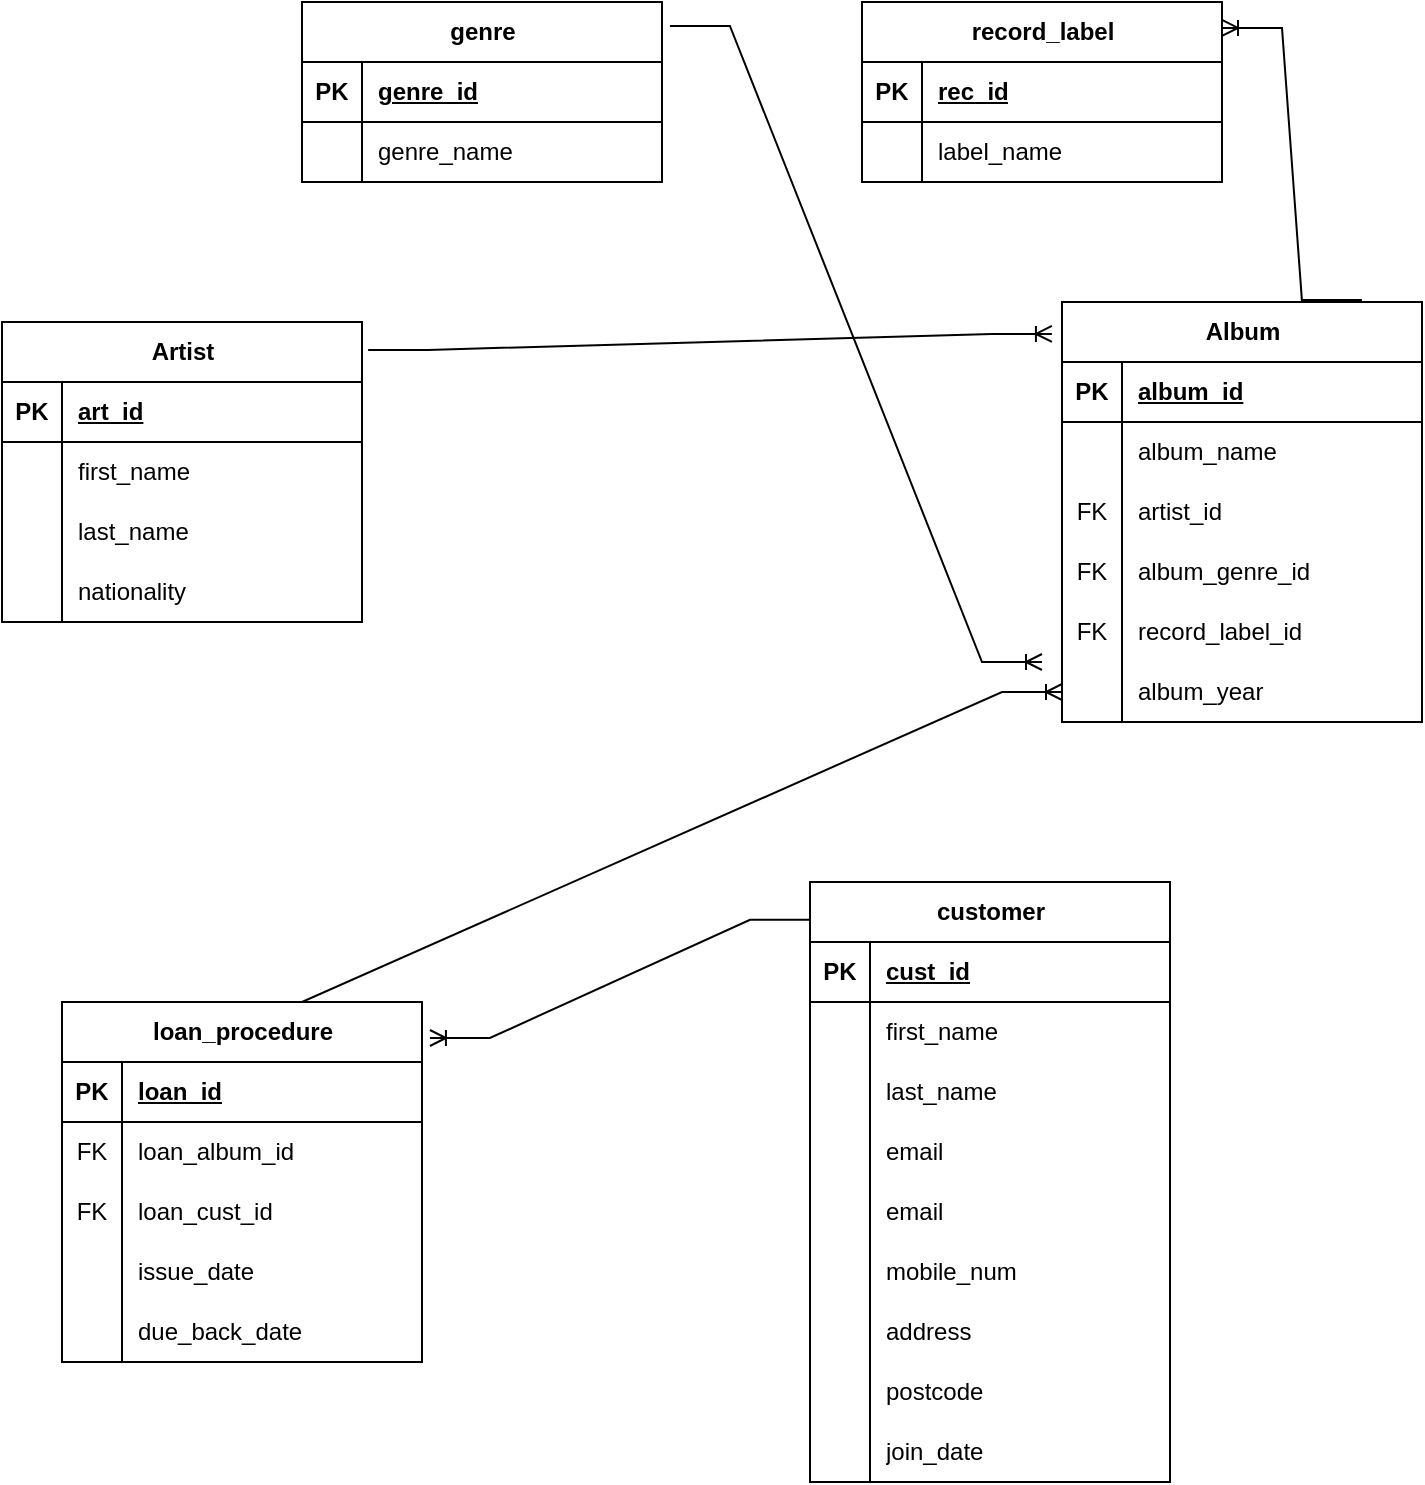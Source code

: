 <mxfile version="21.0.10" type="device"><diagram name="Page-1" id="XNPirLGvm7dK2-0bZl3G"><mxGraphModel dx="1548" dy="962" grid="1" gridSize="10" guides="1" tooltips="1" connect="1" arrows="1" fold="1" page="1" pageScale="1" pageWidth="827" pageHeight="1169" math="0" shadow="0"><root><mxCell id="0"/><mxCell id="1" parent="0"/><mxCell id="e08trZa1_6LjcQCl4xUb-1" value="Artist" style="shape=table;startSize=30;container=1;collapsible=1;childLayout=tableLayout;fixedRows=1;rowLines=0;fontStyle=1;align=center;resizeLast=1;html=1;" parent="1" vertex="1"><mxGeometry x="10" y="170" width="180" height="150" as="geometry"/></mxCell><mxCell id="e08trZa1_6LjcQCl4xUb-2" value="" style="shape=tableRow;horizontal=0;startSize=0;swimlaneHead=0;swimlaneBody=0;fillColor=none;collapsible=0;dropTarget=0;points=[[0,0.5],[1,0.5]];portConstraint=eastwest;top=0;left=0;right=0;bottom=1;" parent="e08trZa1_6LjcQCl4xUb-1" vertex="1"><mxGeometry y="30" width="180" height="30" as="geometry"/></mxCell><mxCell id="e08trZa1_6LjcQCl4xUb-3" value="PK" style="shape=partialRectangle;connectable=0;fillColor=none;top=0;left=0;bottom=0;right=0;fontStyle=1;overflow=hidden;whiteSpace=wrap;html=1;" parent="e08trZa1_6LjcQCl4xUb-2" vertex="1"><mxGeometry width="30" height="30" as="geometry"><mxRectangle width="30" height="30" as="alternateBounds"/></mxGeometry></mxCell><mxCell id="e08trZa1_6LjcQCl4xUb-4" value="art_id" style="shape=partialRectangle;connectable=0;fillColor=none;top=0;left=0;bottom=0;right=0;align=left;spacingLeft=6;fontStyle=5;overflow=hidden;whiteSpace=wrap;html=1;" parent="e08trZa1_6LjcQCl4xUb-2" vertex="1"><mxGeometry x="30" width="150" height="30" as="geometry"><mxRectangle width="150" height="30" as="alternateBounds"/></mxGeometry></mxCell><mxCell id="e08trZa1_6LjcQCl4xUb-5" value="" style="shape=tableRow;horizontal=0;startSize=0;swimlaneHead=0;swimlaneBody=0;fillColor=none;collapsible=0;dropTarget=0;points=[[0,0.5],[1,0.5]];portConstraint=eastwest;top=0;left=0;right=0;bottom=0;" parent="e08trZa1_6LjcQCl4xUb-1" vertex="1"><mxGeometry y="60" width="180" height="30" as="geometry"/></mxCell><mxCell id="e08trZa1_6LjcQCl4xUb-6" value="" style="shape=partialRectangle;connectable=0;fillColor=none;top=0;left=0;bottom=0;right=0;editable=1;overflow=hidden;whiteSpace=wrap;html=1;" parent="e08trZa1_6LjcQCl4xUb-5" vertex="1"><mxGeometry width="30" height="30" as="geometry"><mxRectangle width="30" height="30" as="alternateBounds"/></mxGeometry></mxCell><mxCell id="e08trZa1_6LjcQCl4xUb-7" value="first_name" style="shape=partialRectangle;connectable=0;fillColor=none;top=0;left=0;bottom=0;right=0;align=left;spacingLeft=6;overflow=hidden;whiteSpace=wrap;html=1;" parent="e08trZa1_6LjcQCl4xUb-5" vertex="1"><mxGeometry x="30" width="150" height="30" as="geometry"><mxRectangle width="150" height="30" as="alternateBounds"/></mxGeometry></mxCell><mxCell id="e08trZa1_6LjcQCl4xUb-8" value="" style="shape=tableRow;horizontal=0;startSize=0;swimlaneHead=0;swimlaneBody=0;fillColor=none;collapsible=0;dropTarget=0;points=[[0,0.5],[1,0.5]];portConstraint=eastwest;top=0;left=0;right=0;bottom=0;" parent="e08trZa1_6LjcQCl4xUb-1" vertex="1"><mxGeometry y="90" width="180" height="30" as="geometry"/></mxCell><mxCell id="e08trZa1_6LjcQCl4xUb-9" value="" style="shape=partialRectangle;connectable=0;fillColor=none;top=0;left=0;bottom=0;right=0;editable=1;overflow=hidden;whiteSpace=wrap;html=1;" parent="e08trZa1_6LjcQCl4xUb-8" vertex="1"><mxGeometry width="30" height="30" as="geometry"><mxRectangle width="30" height="30" as="alternateBounds"/></mxGeometry></mxCell><mxCell id="e08trZa1_6LjcQCl4xUb-10" value="last_name" style="shape=partialRectangle;connectable=0;fillColor=none;top=0;left=0;bottom=0;right=0;align=left;spacingLeft=6;overflow=hidden;whiteSpace=wrap;html=1;" parent="e08trZa1_6LjcQCl4xUb-8" vertex="1"><mxGeometry x="30" width="150" height="30" as="geometry"><mxRectangle width="150" height="30" as="alternateBounds"/></mxGeometry></mxCell><mxCell id="e08trZa1_6LjcQCl4xUb-11" value="" style="shape=tableRow;horizontal=0;startSize=0;swimlaneHead=0;swimlaneBody=0;fillColor=none;collapsible=0;dropTarget=0;points=[[0,0.5],[1,0.5]];portConstraint=eastwest;top=0;left=0;right=0;bottom=0;" parent="e08trZa1_6LjcQCl4xUb-1" vertex="1"><mxGeometry y="120" width="180" height="30" as="geometry"/></mxCell><mxCell id="e08trZa1_6LjcQCl4xUb-12" value="" style="shape=partialRectangle;connectable=0;fillColor=none;top=0;left=0;bottom=0;right=0;editable=1;overflow=hidden;whiteSpace=wrap;html=1;" parent="e08trZa1_6LjcQCl4xUb-11" vertex="1"><mxGeometry width="30" height="30" as="geometry"><mxRectangle width="30" height="30" as="alternateBounds"/></mxGeometry></mxCell><mxCell id="e08trZa1_6LjcQCl4xUb-13" value="nationality" style="shape=partialRectangle;connectable=0;fillColor=none;top=0;left=0;bottom=0;right=0;align=left;spacingLeft=6;overflow=hidden;whiteSpace=wrap;html=1;" parent="e08trZa1_6LjcQCl4xUb-11" vertex="1"><mxGeometry x="30" width="150" height="30" as="geometry"><mxRectangle width="150" height="30" as="alternateBounds"/></mxGeometry></mxCell><mxCell id="9D71MIAt26u1ry-iaVEl-1" value="Album" style="shape=table;startSize=30;container=1;collapsible=1;childLayout=tableLayout;fixedRows=1;rowLines=0;fontStyle=1;align=center;resizeLast=1;html=1;" vertex="1" parent="1"><mxGeometry x="540" y="160" width="180" height="210" as="geometry"><mxRectangle x="190" y="260" width="80" height="30" as="alternateBounds"/></mxGeometry></mxCell><mxCell id="9D71MIAt26u1ry-iaVEl-2" value="" style="shape=tableRow;horizontal=0;startSize=0;swimlaneHead=0;swimlaneBody=0;fillColor=none;collapsible=0;dropTarget=0;points=[[0,0.5],[1,0.5]];portConstraint=eastwest;top=0;left=0;right=0;bottom=1;" vertex="1" parent="9D71MIAt26u1ry-iaVEl-1"><mxGeometry y="30" width="180" height="30" as="geometry"/></mxCell><mxCell id="9D71MIAt26u1ry-iaVEl-3" value="PK" style="shape=partialRectangle;connectable=0;fillColor=none;top=0;left=0;bottom=0;right=0;fontStyle=1;overflow=hidden;whiteSpace=wrap;html=1;" vertex="1" parent="9D71MIAt26u1ry-iaVEl-2"><mxGeometry width="30" height="30" as="geometry"><mxRectangle width="30" height="30" as="alternateBounds"/></mxGeometry></mxCell><mxCell id="9D71MIAt26u1ry-iaVEl-4" value="album_id" style="shape=partialRectangle;connectable=0;fillColor=none;top=0;left=0;bottom=0;right=0;align=left;spacingLeft=6;fontStyle=5;overflow=hidden;whiteSpace=wrap;html=1;" vertex="1" parent="9D71MIAt26u1ry-iaVEl-2"><mxGeometry x="30" width="150" height="30" as="geometry"><mxRectangle width="150" height="30" as="alternateBounds"/></mxGeometry></mxCell><mxCell id="9D71MIAt26u1ry-iaVEl-5" value="" style="shape=tableRow;horizontal=0;startSize=0;swimlaneHead=0;swimlaneBody=0;fillColor=none;collapsible=0;dropTarget=0;points=[[0,0.5],[1,0.5]];portConstraint=eastwest;top=0;left=0;right=0;bottom=0;" vertex="1" parent="9D71MIAt26u1ry-iaVEl-1"><mxGeometry y="60" width="180" height="30" as="geometry"/></mxCell><mxCell id="9D71MIAt26u1ry-iaVEl-6" value="" style="shape=partialRectangle;connectable=0;fillColor=none;top=0;left=0;bottom=0;right=0;editable=1;overflow=hidden;whiteSpace=wrap;html=1;" vertex="1" parent="9D71MIAt26u1ry-iaVEl-5"><mxGeometry width="30" height="30" as="geometry"><mxRectangle width="30" height="30" as="alternateBounds"/></mxGeometry></mxCell><mxCell id="9D71MIAt26u1ry-iaVEl-7" value="album_name" style="shape=partialRectangle;connectable=0;fillColor=none;top=0;left=0;bottom=0;right=0;align=left;spacingLeft=6;overflow=hidden;whiteSpace=wrap;html=1;" vertex="1" parent="9D71MIAt26u1ry-iaVEl-5"><mxGeometry x="30" width="150" height="30" as="geometry"><mxRectangle width="150" height="30" as="alternateBounds"/></mxGeometry></mxCell><mxCell id="9D71MIAt26u1ry-iaVEl-8" value="" style="shape=tableRow;horizontal=0;startSize=0;swimlaneHead=0;swimlaneBody=0;fillColor=none;collapsible=0;dropTarget=0;points=[[0,0.5],[1,0.5]];portConstraint=eastwest;top=0;left=0;right=0;bottom=0;" vertex="1" parent="9D71MIAt26u1ry-iaVEl-1"><mxGeometry y="90" width="180" height="30" as="geometry"/></mxCell><mxCell id="9D71MIAt26u1ry-iaVEl-9" value="FK" style="shape=partialRectangle;connectable=0;fillColor=none;top=0;left=0;bottom=0;right=0;editable=1;overflow=hidden;whiteSpace=wrap;html=1;" vertex="1" parent="9D71MIAt26u1ry-iaVEl-8"><mxGeometry width="30" height="30" as="geometry"><mxRectangle width="30" height="30" as="alternateBounds"/></mxGeometry></mxCell><mxCell id="9D71MIAt26u1ry-iaVEl-10" value="artist_id" style="shape=partialRectangle;connectable=0;fillColor=none;top=0;left=0;bottom=0;right=0;align=left;spacingLeft=6;overflow=hidden;whiteSpace=wrap;html=1;" vertex="1" parent="9D71MIAt26u1ry-iaVEl-8"><mxGeometry x="30" width="150" height="30" as="geometry"><mxRectangle width="150" height="30" as="alternateBounds"/></mxGeometry></mxCell><mxCell id="9D71MIAt26u1ry-iaVEl-11" value="" style="shape=tableRow;horizontal=0;startSize=0;swimlaneHead=0;swimlaneBody=0;fillColor=none;collapsible=0;dropTarget=0;points=[[0,0.5],[1,0.5]];portConstraint=eastwest;top=0;left=0;right=0;bottom=0;" vertex="1" parent="9D71MIAt26u1ry-iaVEl-1"><mxGeometry y="120" width="180" height="30" as="geometry"/></mxCell><mxCell id="9D71MIAt26u1ry-iaVEl-12" value="FK" style="shape=partialRectangle;connectable=0;fillColor=none;top=0;left=0;bottom=0;right=0;editable=1;overflow=hidden;whiteSpace=wrap;html=1;" vertex="1" parent="9D71MIAt26u1ry-iaVEl-11"><mxGeometry width="30" height="30" as="geometry"><mxRectangle width="30" height="30" as="alternateBounds"/></mxGeometry></mxCell><mxCell id="9D71MIAt26u1ry-iaVEl-13" value="album_genre_id" style="shape=partialRectangle;connectable=0;fillColor=none;top=0;left=0;bottom=0;right=0;align=left;spacingLeft=6;overflow=hidden;whiteSpace=wrap;html=1;" vertex="1" parent="9D71MIAt26u1ry-iaVEl-11"><mxGeometry x="30" width="150" height="30" as="geometry"><mxRectangle width="150" height="30" as="alternateBounds"/></mxGeometry></mxCell><mxCell id="9D71MIAt26u1ry-iaVEl-19" style="shape=tableRow;horizontal=0;startSize=0;swimlaneHead=0;swimlaneBody=0;fillColor=none;collapsible=0;dropTarget=0;points=[[0,0.5],[1,0.5]];portConstraint=eastwest;top=0;left=0;right=0;bottom=0;" vertex="1" parent="9D71MIAt26u1ry-iaVEl-1"><mxGeometry y="150" width="180" height="30" as="geometry"/></mxCell><mxCell id="9D71MIAt26u1ry-iaVEl-20" value="FK" style="shape=partialRectangle;connectable=0;fillColor=none;top=0;left=0;bottom=0;right=0;editable=1;overflow=hidden;whiteSpace=wrap;html=1;" vertex="1" parent="9D71MIAt26u1ry-iaVEl-19"><mxGeometry width="30" height="30" as="geometry"><mxRectangle width="30" height="30" as="alternateBounds"/></mxGeometry></mxCell><mxCell id="9D71MIAt26u1ry-iaVEl-21" value="record_label_id" style="shape=partialRectangle;connectable=0;fillColor=none;top=0;left=0;bottom=0;right=0;align=left;spacingLeft=6;overflow=hidden;whiteSpace=wrap;html=1;" vertex="1" parent="9D71MIAt26u1ry-iaVEl-19"><mxGeometry x="30" width="150" height="30" as="geometry"><mxRectangle width="150" height="30" as="alternateBounds"/></mxGeometry></mxCell><mxCell id="9D71MIAt26u1ry-iaVEl-22" style="shape=tableRow;horizontal=0;startSize=0;swimlaneHead=0;swimlaneBody=0;fillColor=none;collapsible=0;dropTarget=0;points=[[0,0.5],[1,0.5]];portConstraint=eastwest;top=0;left=0;right=0;bottom=0;" vertex="1" parent="9D71MIAt26u1ry-iaVEl-1"><mxGeometry y="180" width="180" height="30" as="geometry"/></mxCell><mxCell id="9D71MIAt26u1ry-iaVEl-23" style="shape=partialRectangle;connectable=0;fillColor=none;top=0;left=0;bottom=0;right=0;editable=1;overflow=hidden;whiteSpace=wrap;html=1;" vertex="1" parent="9D71MIAt26u1ry-iaVEl-22"><mxGeometry width="30" height="30" as="geometry"><mxRectangle width="30" height="30" as="alternateBounds"/></mxGeometry></mxCell><mxCell id="9D71MIAt26u1ry-iaVEl-24" value="album_year" style="shape=partialRectangle;connectable=0;fillColor=none;top=0;left=0;bottom=0;right=0;align=left;spacingLeft=6;overflow=hidden;whiteSpace=wrap;html=1;" vertex="1" parent="9D71MIAt26u1ry-iaVEl-22"><mxGeometry x="30" width="150" height="30" as="geometry"><mxRectangle width="150" height="30" as="alternateBounds"/></mxGeometry></mxCell><mxCell id="9D71MIAt26u1ry-iaVEl-25" value="customer" style="shape=table;startSize=30;container=1;collapsible=1;childLayout=tableLayout;fixedRows=1;rowLines=0;fontStyle=1;align=center;resizeLast=1;html=1;" vertex="1" parent="1"><mxGeometry x="414" y="450" width="180" height="300" as="geometry"/></mxCell><mxCell id="9D71MIAt26u1ry-iaVEl-26" value="" style="shape=tableRow;horizontal=0;startSize=0;swimlaneHead=0;swimlaneBody=0;fillColor=none;collapsible=0;dropTarget=0;points=[[0,0.5],[1,0.5]];portConstraint=eastwest;top=0;left=0;right=0;bottom=1;" vertex="1" parent="9D71MIAt26u1ry-iaVEl-25"><mxGeometry y="30" width="180" height="30" as="geometry"/></mxCell><mxCell id="9D71MIAt26u1ry-iaVEl-27" value="PK" style="shape=partialRectangle;connectable=0;fillColor=none;top=0;left=0;bottom=0;right=0;fontStyle=1;overflow=hidden;whiteSpace=wrap;html=1;" vertex="1" parent="9D71MIAt26u1ry-iaVEl-26"><mxGeometry width="30" height="30" as="geometry"><mxRectangle width="30" height="30" as="alternateBounds"/></mxGeometry></mxCell><mxCell id="9D71MIAt26u1ry-iaVEl-28" value="cust_id" style="shape=partialRectangle;connectable=0;fillColor=none;top=0;left=0;bottom=0;right=0;align=left;spacingLeft=6;fontStyle=5;overflow=hidden;whiteSpace=wrap;html=1;" vertex="1" parent="9D71MIAt26u1ry-iaVEl-26"><mxGeometry x="30" width="150" height="30" as="geometry"><mxRectangle width="150" height="30" as="alternateBounds"/></mxGeometry></mxCell><mxCell id="9D71MIAt26u1ry-iaVEl-29" value="" style="shape=tableRow;horizontal=0;startSize=0;swimlaneHead=0;swimlaneBody=0;fillColor=none;collapsible=0;dropTarget=0;points=[[0,0.5],[1,0.5]];portConstraint=eastwest;top=0;left=0;right=0;bottom=0;" vertex="1" parent="9D71MIAt26u1ry-iaVEl-25"><mxGeometry y="60" width="180" height="30" as="geometry"/></mxCell><mxCell id="9D71MIAt26u1ry-iaVEl-30" value="" style="shape=partialRectangle;connectable=0;fillColor=none;top=0;left=0;bottom=0;right=0;editable=1;overflow=hidden;whiteSpace=wrap;html=1;" vertex="1" parent="9D71MIAt26u1ry-iaVEl-29"><mxGeometry width="30" height="30" as="geometry"><mxRectangle width="30" height="30" as="alternateBounds"/></mxGeometry></mxCell><mxCell id="9D71MIAt26u1ry-iaVEl-31" value="first_name" style="shape=partialRectangle;connectable=0;fillColor=none;top=0;left=0;bottom=0;right=0;align=left;spacingLeft=6;overflow=hidden;whiteSpace=wrap;html=1;" vertex="1" parent="9D71MIAt26u1ry-iaVEl-29"><mxGeometry x="30" width="150" height="30" as="geometry"><mxRectangle width="150" height="30" as="alternateBounds"/></mxGeometry></mxCell><mxCell id="9D71MIAt26u1ry-iaVEl-32" value="" style="shape=tableRow;horizontal=0;startSize=0;swimlaneHead=0;swimlaneBody=0;fillColor=none;collapsible=0;dropTarget=0;points=[[0,0.5],[1,0.5]];portConstraint=eastwest;top=0;left=0;right=0;bottom=0;" vertex="1" parent="9D71MIAt26u1ry-iaVEl-25"><mxGeometry y="90" width="180" height="30" as="geometry"/></mxCell><mxCell id="9D71MIAt26u1ry-iaVEl-33" value="" style="shape=partialRectangle;connectable=0;fillColor=none;top=0;left=0;bottom=0;right=0;editable=1;overflow=hidden;whiteSpace=wrap;html=1;" vertex="1" parent="9D71MIAt26u1ry-iaVEl-32"><mxGeometry width="30" height="30" as="geometry"><mxRectangle width="30" height="30" as="alternateBounds"/></mxGeometry></mxCell><mxCell id="9D71MIAt26u1ry-iaVEl-34" value="last_name" style="shape=partialRectangle;connectable=0;fillColor=none;top=0;left=0;bottom=0;right=0;align=left;spacingLeft=6;overflow=hidden;whiteSpace=wrap;html=1;" vertex="1" parent="9D71MIAt26u1ry-iaVEl-32"><mxGeometry x="30" width="150" height="30" as="geometry"><mxRectangle width="150" height="30" as="alternateBounds"/></mxGeometry></mxCell><mxCell id="9D71MIAt26u1ry-iaVEl-130" value="" style="shape=tableRow;horizontal=0;startSize=0;swimlaneHead=0;swimlaneBody=0;fillColor=none;collapsible=0;dropTarget=0;points=[[0,0.5],[1,0.5]];portConstraint=eastwest;top=0;left=0;right=0;bottom=0;" vertex="1" parent="9D71MIAt26u1ry-iaVEl-25"><mxGeometry y="120" width="180" height="30" as="geometry"/></mxCell><mxCell id="9D71MIAt26u1ry-iaVEl-131" value="" style="shape=partialRectangle;connectable=0;fillColor=none;top=0;left=0;bottom=0;right=0;editable=1;overflow=hidden;whiteSpace=wrap;html=1;" vertex="1" parent="9D71MIAt26u1ry-iaVEl-130"><mxGeometry width="30" height="30" as="geometry"><mxRectangle width="30" height="30" as="alternateBounds"/></mxGeometry></mxCell><mxCell id="9D71MIAt26u1ry-iaVEl-132" value="email" style="shape=partialRectangle;connectable=0;fillColor=none;top=0;left=0;bottom=0;right=0;align=left;spacingLeft=6;overflow=hidden;whiteSpace=wrap;html=1;" vertex="1" parent="9D71MIAt26u1ry-iaVEl-130"><mxGeometry x="30" width="150" height="30" as="geometry"><mxRectangle width="150" height="30" as="alternateBounds"/></mxGeometry></mxCell><mxCell id="9D71MIAt26u1ry-iaVEl-35" value="" style="shape=tableRow;horizontal=0;startSize=0;swimlaneHead=0;swimlaneBody=0;fillColor=none;collapsible=0;dropTarget=0;points=[[0,0.5],[1,0.5]];portConstraint=eastwest;top=0;left=0;right=0;bottom=0;" vertex="1" parent="9D71MIAt26u1ry-iaVEl-25"><mxGeometry y="150" width="180" height="30" as="geometry"/></mxCell><mxCell id="9D71MIAt26u1ry-iaVEl-36" value="" style="shape=partialRectangle;connectable=0;fillColor=none;top=0;left=0;bottom=0;right=0;editable=1;overflow=hidden;whiteSpace=wrap;html=1;" vertex="1" parent="9D71MIAt26u1ry-iaVEl-35"><mxGeometry width="30" height="30" as="geometry"><mxRectangle width="30" height="30" as="alternateBounds"/></mxGeometry></mxCell><mxCell id="9D71MIAt26u1ry-iaVEl-37" value="email" style="shape=partialRectangle;connectable=0;fillColor=none;top=0;left=0;bottom=0;right=0;align=left;spacingLeft=6;overflow=hidden;whiteSpace=wrap;html=1;" vertex="1" parent="9D71MIAt26u1ry-iaVEl-35"><mxGeometry x="30" width="150" height="30" as="geometry"><mxRectangle width="150" height="30" as="alternateBounds"/></mxGeometry></mxCell><mxCell id="9D71MIAt26u1ry-iaVEl-38" style="shape=tableRow;horizontal=0;startSize=0;swimlaneHead=0;swimlaneBody=0;fillColor=none;collapsible=0;dropTarget=0;points=[[0,0.5],[1,0.5]];portConstraint=eastwest;top=0;left=0;right=0;bottom=0;" vertex="1" parent="9D71MIAt26u1ry-iaVEl-25"><mxGeometry y="180" width="180" height="30" as="geometry"/></mxCell><mxCell id="9D71MIAt26u1ry-iaVEl-39" style="shape=partialRectangle;connectable=0;fillColor=none;top=0;left=0;bottom=0;right=0;editable=1;overflow=hidden;whiteSpace=wrap;html=1;" vertex="1" parent="9D71MIAt26u1ry-iaVEl-38"><mxGeometry width="30" height="30" as="geometry"><mxRectangle width="30" height="30" as="alternateBounds"/></mxGeometry></mxCell><mxCell id="9D71MIAt26u1ry-iaVEl-40" value="mobile_num" style="shape=partialRectangle;connectable=0;fillColor=none;top=0;left=0;bottom=0;right=0;align=left;spacingLeft=6;overflow=hidden;whiteSpace=wrap;html=1;" vertex="1" parent="9D71MIAt26u1ry-iaVEl-38"><mxGeometry x="30" width="150" height="30" as="geometry"><mxRectangle width="150" height="30" as="alternateBounds"/></mxGeometry></mxCell><mxCell id="9D71MIAt26u1ry-iaVEl-41" style="shape=tableRow;horizontal=0;startSize=0;swimlaneHead=0;swimlaneBody=0;fillColor=none;collapsible=0;dropTarget=0;points=[[0,0.5],[1,0.5]];portConstraint=eastwest;top=0;left=0;right=0;bottom=0;" vertex="1" parent="9D71MIAt26u1ry-iaVEl-25"><mxGeometry y="210" width="180" height="30" as="geometry"/></mxCell><mxCell id="9D71MIAt26u1ry-iaVEl-42" style="shape=partialRectangle;connectable=0;fillColor=none;top=0;left=0;bottom=0;right=0;editable=1;overflow=hidden;whiteSpace=wrap;html=1;" vertex="1" parent="9D71MIAt26u1ry-iaVEl-41"><mxGeometry width="30" height="30" as="geometry"><mxRectangle width="30" height="30" as="alternateBounds"/></mxGeometry></mxCell><mxCell id="9D71MIAt26u1ry-iaVEl-43" value="address" style="shape=partialRectangle;connectable=0;fillColor=none;top=0;left=0;bottom=0;right=0;align=left;spacingLeft=6;overflow=hidden;whiteSpace=wrap;html=1;" vertex="1" parent="9D71MIAt26u1ry-iaVEl-41"><mxGeometry x="30" width="150" height="30" as="geometry"><mxRectangle width="150" height="30" as="alternateBounds"/></mxGeometry></mxCell><mxCell id="9D71MIAt26u1ry-iaVEl-44" style="shape=tableRow;horizontal=0;startSize=0;swimlaneHead=0;swimlaneBody=0;fillColor=none;collapsible=0;dropTarget=0;points=[[0,0.5],[1,0.5]];portConstraint=eastwest;top=0;left=0;right=0;bottom=0;" vertex="1" parent="9D71MIAt26u1ry-iaVEl-25"><mxGeometry y="240" width="180" height="30" as="geometry"/></mxCell><mxCell id="9D71MIAt26u1ry-iaVEl-45" style="shape=partialRectangle;connectable=0;fillColor=none;top=0;left=0;bottom=0;right=0;editable=1;overflow=hidden;whiteSpace=wrap;html=1;" vertex="1" parent="9D71MIAt26u1ry-iaVEl-44"><mxGeometry width="30" height="30" as="geometry"><mxRectangle width="30" height="30" as="alternateBounds"/></mxGeometry></mxCell><mxCell id="9D71MIAt26u1ry-iaVEl-46" value="postcode" style="shape=partialRectangle;connectable=0;fillColor=none;top=0;left=0;bottom=0;right=0;align=left;spacingLeft=6;overflow=hidden;whiteSpace=wrap;html=1;" vertex="1" parent="9D71MIAt26u1ry-iaVEl-44"><mxGeometry x="30" width="150" height="30" as="geometry"><mxRectangle width="150" height="30" as="alternateBounds"/></mxGeometry></mxCell><mxCell id="9D71MIAt26u1ry-iaVEl-47" style="shape=tableRow;horizontal=0;startSize=0;swimlaneHead=0;swimlaneBody=0;fillColor=none;collapsible=0;dropTarget=0;points=[[0,0.5],[1,0.5]];portConstraint=eastwest;top=0;left=0;right=0;bottom=0;" vertex="1" parent="9D71MIAt26u1ry-iaVEl-25"><mxGeometry y="270" width="180" height="30" as="geometry"/></mxCell><mxCell id="9D71MIAt26u1ry-iaVEl-48" style="shape=partialRectangle;connectable=0;fillColor=none;top=0;left=0;bottom=0;right=0;editable=1;overflow=hidden;whiteSpace=wrap;html=1;" vertex="1" parent="9D71MIAt26u1ry-iaVEl-47"><mxGeometry width="30" height="30" as="geometry"><mxRectangle width="30" height="30" as="alternateBounds"/></mxGeometry></mxCell><mxCell id="9D71MIAt26u1ry-iaVEl-49" value="join_date" style="shape=partialRectangle;connectable=0;fillColor=none;top=0;left=0;bottom=0;right=0;align=left;spacingLeft=6;overflow=hidden;whiteSpace=wrap;html=1;" vertex="1" parent="9D71MIAt26u1ry-iaVEl-47"><mxGeometry x="30" width="150" height="30" as="geometry"><mxRectangle width="150" height="30" as="alternateBounds"/></mxGeometry></mxCell><mxCell id="9D71MIAt26u1ry-iaVEl-50" value="record_label" style="shape=table;startSize=30;container=1;collapsible=1;childLayout=tableLayout;fixedRows=1;rowLines=0;fontStyle=1;align=center;resizeLast=1;html=1;" vertex="1" parent="1"><mxGeometry x="440" y="10" width="180" height="90" as="geometry"/></mxCell><mxCell id="9D71MIAt26u1ry-iaVEl-51" value="" style="shape=tableRow;horizontal=0;startSize=0;swimlaneHead=0;swimlaneBody=0;fillColor=none;collapsible=0;dropTarget=0;points=[[0,0.5],[1,0.5]];portConstraint=eastwest;top=0;left=0;right=0;bottom=1;" vertex="1" parent="9D71MIAt26u1ry-iaVEl-50"><mxGeometry y="30" width="180" height="30" as="geometry"/></mxCell><mxCell id="9D71MIAt26u1ry-iaVEl-52" value="PK" style="shape=partialRectangle;connectable=0;fillColor=none;top=0;left=0;bottom=0;right=0;fontStyle=1;overflow=hidden;whiteSpace=wrap;html=1;" vertex="1" parent="9D71MIAt26u1ry-iaVEl-51"><mxGeometry width="30" height="30" as="geometry"><mxRectangle width="30" height="30" as="alternateBounds"/></mxGeometry></mxCell><mxCell id="9D71MIAt26u1ry-iaVEl-53" value="rec_id" style="shape=partialRectangle;connectable=0;fillColor=none;top=0;left=0;bottom=0;right=0;align=left;spacingLeft=6;fontStyle=5;overflow=hidden;whiteSpace=wrap;html=1;" vertex="1" parent="9D71MIAt26u1ry-iaVEl-51"><mxGeometry x="30" width="150" height="30" as="geometry"><mxRectangle width="150" height="30" as="alternateBounds"/></mxGeometry></mxCell><mxCell id="9D71MIAt26u1ry-iaVEl-54" value="" style="shape=tableRow;horizontal=0;startSize=0;swimlaneHead=0;swimlaneBody=0;fillColor=none;collapsible=0;dropTarget=0;points=[[0,0.5],[1,0.5]];portConstraint=eastwest;top=0;left=0;right=0;bottom=0;" vertex="1" parent="9D71MIAt26u1ry-iaVEl-50"><mxGeometry y="60" width="180" height="30" as="geometry"/></mxCell><mxCell id="9D71MIAt26u1ry-iaVEl-55" value="" style="shape=partialRectangle;connectable=0;fillColor=none;top=0;left=0;bottom=0;right=0;editable=1;overflow=hidden;whiteSpace=wrap;html=1;" vertex="1" parent="9D71MIAt26u1ry-iaVEl-54"><mxGeometry width="30" height="30" as="geometry"><mxRectangle width="30" height="30" as="alternateBounds"/></mxGeometry></mxCell><mxCell id="9D71MIAt26u1ry-iaVEl-56" value="label_name" style="shape=partialRectangle;connectable=0;fillColor=none;top=0;left=0;bottom=0;right=0;align=left;spacingLeft=6;overflow=hidden;whiteSpace=wrap;html=1;" vertex="1" parent="9D71MIAt26u1ry-iaVEl-54"><mxGeometry x="30" width="150" height="30" as="geometry"><mxRectangle width="150" height="30" as="alternateBounds"/></mxGeometry></mxCell><mxCell id="9D71MIAt26u1ry-iaVEl-76" value="genre" style="shape=table;startSize=30;container=1;collapsible=1;childLayout=tableLayout;fixedRows=1;rowLines=0;fontStyle=1;align=center;resizeLast=1;html=1;" vertex="1" parent="1"><mxGeometry x="160" y="10" width="180" height="90" as="geometry"/></mxCell><mxCell id="9D71MIAt26u1ry-iaVEl-77" value="" style="shape=tableRow;horizontal=0;startSize=0;swimlaneHead=0;swimlaneBody=0;fillColor=none;collapsible=0;dropTarget=0;points=[[0,0.5],[1,0.5]];portConstraint=eastwest;top=0;left=0;right=0;bottom=1;" vertex="1" parent="9D71MIAt26u1ry-iaVEl-76"><mxGeometry y="30" width="180" height="30" as="geometry"/></mxCell><mxCell id="9D71MIAt26u1ry-iaVEl-78" value="PK" style="shape=partialRectangle;connectable=0;fillColor=none;top=0;left=0;bottom=0;right=0;fontStyle=1;overflow=hidden;whiteSpace=wrap;html=1;" vertex="1" parent="9D71MIAt26u1ry-iaVEl-77"><mxGeometry width="30" height="30" as="geometry"><mxRectangle width="30" height="30" as="alternateBounds"/></mxGeometry></mxCell><mxCell id="9D71MIAt26u1ry-iaVEl-79" value="genre_id" style="shape=partialRectangle;connectable=0;fillColor=none;top=0;left=0;bottom=0;right=0;align=left;spacingLeft=6;fontStyle=5;overflow=hidden;whiteSpace=wrap;html=1;" vertex="1" parent="9D71MIAt26u1ry-iaVEl-77"><mxGeometry x="30" width="150" height="30" as="geometry"><mxRectangle width="150" height="30" as="alternateBounds"/></mxGeometry></mxCell><mxCell id="9D71MIAt26u1ry-iaVEl-80" value="" style="shape=tableRow;horizontal=0;startSize=0;swimlaneHead=0;swimlaneBody=0;fillColor=none;collapsible=0;dropTarget=0;points=[[0,0.5],[1,0.5]];portConstraint=eastwest;top=0;left=0;right=0;bottom=0;" vertex="1" parent="9D71MIAt26u1ry-iaVEl-76"><mxGeometry y="60" width="180" height="30" as="geometry"/></mxCell><mxCell id="9D71MIAt26u1ry-iaVEl-81" value="" style="shape=partialRectangle;connectable=0;fillColor=none;top=0;left=0;bottom=0;right=0;editable=1;overflow=hidden;whiteSpace=wrap;html=1;" vertex="1" parent="9D71MIAt26u1ry-iaVEl-80"><mxGeometry width="30" height="30" as="geometry"><mxRectangle width="30" height="30" as="alternateBounds"/></mxGeometry></mxCell><mxCell id="9D71MIAt26u1ry-iaVEl-82" value="genre_name" style="shape=partialRectangle;connectable=0;fillColor=none;top=0;left=0;bottom=0;right=0;align=left;spacingLeft=6;overflow=hidden;whiteSpace=wrap;html=1;" vertex="1" parent="9D71MIAt26u1ry-iaVEl-80"><mxGeometry x="30" width="150" height="30" as="geometry"><mxRectangle width="150" height="30" as="alternateBounds"/></mxGeometry></mxCell><mxCell id="9D71MIAt26u1ry-iaVEl-102" value="loan_procedure" style="shape=table;startSize=30;container=1;collapsible=1;childLayout=tableLayout;fixedRows=1;rowLines=0;fontStyle=1;align=center;resizeLast=1;html=1;" vertex="1" parent="1"><mxGeometry x="40" y="510" width="180" height="180" as="geometry"/></mxCell><mxCell id="9D71MIAt26u1ry-iaVEl-103" value="" style="shape=tableRow;horizontal=0;startSize=0;swimlaneHead=0;swimlaneBody=0;fillColor=none;collapsible=0;dropTarget=0;points=[[0,0.5],[1,0.5]];portConstraint=eastwest;top=0;left=0;right=0;bottom=1;" vertex="1" parent="9D71MIAt26u1ry-iaVEl-102"><mxGeometry y="30" width="180" height="30" as="geometry"/></mxCell><mxCell id="9D71MIAt26u1ry-iaVEl-104" value="PK" style="shape=partialRectangle;connectable=0;fillColor=none;top=0;left=0;bottom=0;right=0;fontStyle=1;overflow=hidden;whiteSpace=wrap;html=1;" vertex="1" parent="9D71MIAt26u1ry-iaVEl-103"><mxGeometry width="30" height="30" as="geometry"><mxRectangle width="30" height="30" as="alternateBounds"/></mxGeometry></mxCell><mxCell id="9D71MIAt26u1ry-iaVEl-105" value="loan_id" style="shape=partialRectangle;connectable=0;fillColor=none;top=0;left=0;bottom=0;right=0;align=left;spacingLeft=6;fontStyle=5;overflow=hidden;whiteSpace=wrap;html=1;" vertex="1" parent="9D71MIAt26u1ry-iaVEl-103"><mxGeometry x="30" width="150" height="30" as="geometry"><mxRectangle width="150" height="30" as="alternateBounds"/></mxGeometry></mxCell><mxCell id="9D71MIAt26u1ry-iaVEl-106" value="" style="shape=tableRow;horizontal=0;startSize=0;swimlaneHead=0;swimlaneBody=0;fillColor=none;collapsible=0;dropTarget=0;points=[[0,0.5],[1,0.5]];portConstraint=eastwest;top=0;left=0;right=0;bottom=0;" vertex="1" parent="9D71MIAt26u1ry-iaVEl-102"><mxGeometry y="60" width="180" height="30" as="geometry"/></mxCell><mxCell id="9D71MIAt26u1ry-iaVEl-107" value="FK" style="shape=partialRectangle;connectable=0;fillColor=none;top=0;left=0;bottom=0;right=0;editable=1;overflow=hidden;whiteSpace=wrap;html=1;" vertex="1" parent="9D71MIAt26u1ry-iaVEl-106"><mxGeometry width="30" height="30" as="geometry"><mxRectangle width="30" height="30" as="alternateBounds"/></mxGeometry></mxCell><mxCell id="9D71MIAt26u1ry-iaVEl-108" value="loan_album_id" style="shape=partialRectangle;connectable=0;fillColor=none;top=0;left=0;bottom=0;right=0;align=left;spacingLeft=6;overflow=hidden;whiteSpace=wrap;html=1;" vertex="1" parent="9D71MIAt26u1ry-iaVEl-106"><mxGeometry x="30" width="150" height="30" as="geometry"><mxRectangle width="150" height="30" as="alternateBounds"/></mxGeometry></mxCell><mxCell id="9D71MIAt26u1ry-iaVEl-109" value="" style="shape=tableRow;horizontal=0;startSize=0;swimlaneHead=0;swimlaneBody=0;fillColor=none;collapsible=0;dropTarget=0;points=[[0,0.5],[1,0.5]];portConstraint=eastwest;top=0;left=0;right=0;bottom=0;" vertex="1" parent="9D71MIAt26u1ry-iaVEl-102"><mxGeometry y="90" width="180" height="30" as="geometry"/></mxCell><mxCell id="9D71MIAt26u1ry-iaVEl-110" value="FK" style="shape=partialRectangle;connectable=0;fillColor=none;top=0;left=0;bottom=0;right=0;editable=1;overflow=hidden;whiteSpace=wrap;html=1;" vertex="1" parent="9D71MIAt26u1ry-iaVEl-109"><mxGeometry width="30" height="30" as="geometry"><mxRectangle width="30" height="30" as="alternateBounds"/></mxGeometry></mxCell><mxCell id="9D71MIAt26u1ry-iaVEl-111" value="loan_cust_id" style="shape=partialRectangle;connectable=0;fillColor=none;top=0;left=0;bottom=0;right=0;align=left;spacingLeft=6;overflow=hidden;whiteSpace=wrap;html=1;" vertex="1" parent="9D71MIAt26u1ry-iaVEl-109"><mxGeometry x="30" width="150" height="30" as="geometry"><mxRectangle width="150" height="30" as="alternateBounds"/></mxGeometry></mxCell><mxCell id="9D71MIAt26u1ry-iaVEl-112" value="" style="shape=tableRow;horizontal=0;startSize=0;swimlaneHead=0;swimlaneBody=0;fillColor=none;collapsible=0;dropTarget=0;points=[[0,0.5],[1,0.5]];portConstraint=eastwest;top=0;left=0;right=0;bottom=0;" vertex="1" parent="9D71MIAt26u1ry-iaVEl-102"><mxGeometry y="120" width="180" height="30" as="geometry"/></mxCell><mxCell id="9D71MIAt26u1ry-iaVEl-113" value="" style="shape=partialRectangle;connectable=0;fillColor=none;top=0;left=0;bottom=0;right=0;editable=1;overflow=hidden;whiteSpace=wrap;html=1;" vertex="1" parent="9D71MIAt26u1ry-iaVEl-112"><mxGeometry width="30" height="30" as="geometry"><mxRectangle width="30" height="30" as="alternateBounds"/></mxGeometry></mxCell><mxCell id="9D71MIAt26u1ry-iaVEl-114" value="issue_date" style="shape=partialRectangle;connectable=0;fillColor=none;top=0;left=0;bottom=0;right=0;align=left;spacingLeft=6;overflow=hidden;whiteSpace=wrap;html=1;" vertex="1" parent="9D71MIAt26u1ry-iaVEl-112"><mxGeometry x="30" width="150" height="30" as="geometry"><mxRectangle width="150" height="30" as="alternateBounds"/></mxGeometry></mxCell><mxCell id="9D71MIAt26u1ry-iaVEl-121" style="shape=tableRow;horizontal=0;startSize=0;swimlaneHead=0;swimlaneBody=0;fillColor=none;collapsible=0;dropTarget=0;points=[[0,0.5],[1,0.5]];portConstraint=eastwest;top=0;left=0;right=0;bottom=0;" vertex="1" parent="9D71MIAt26u1ry-iaVEl-102"><mxGeometry y="150" width="180" height="30" as="geometry"/></mxCell><mxCell id="9D71MIAt26u1ry-iaVEl-122" style="shape=partialRectangle;connectable=0;fillColor=none;top=0;left=0;bottom=0;right=0;editable=1;overflow=hidden;whiteSpace=wrap;html=1;" vertex="1" parent="9D71MIAt26u1ry-iaVEl-121"><mxGeometry width="30" height="30" as="geometry"><mxRectangle width="30" height="30" as="alternateBounds"/></mxGeometry></mxCell><mxCell id="9D71MIAt26u1ry-iaVEl-123" value="due_back_date" style="shape=partialRectangle;connectable=0;fillColor=none;top=0;left=0;bottom=0;right=0;align=left;spacingLeft=6;overflow=hidden;whiteSpace=wrap;html=1;" vertex="1" parent="9D71MIAt26u1ry-iaVEl-121"><mxGeometry x="30" width="150" height="30" as="geometry"><mxRectangle width="150" height="30" as="alternateBounds"/></mxGeometry></mxCell><mxCell id="9D71MIAt26u1ry-iaVEl-124" value="" style="edgeStyle=entityRelationEdgeStyle;fontSize=12;html=1;endArrow=ERoneToMany;rounded=0;exitX=1.017;exitY=0.093;exitDx=0;exitDy=0;exitPerimeter=0;entryX=-0.028;entryY=0.076;entryDx=0;entryDy=0;entryPerimeter=0;" edge="1" parent="1" source="e08trZa1_6LjcQCl4xUb-1" target="9D71MIAt26u1ry-iaVEl-1"><mxGeometry width="100" height="100" relative="1" as="geometry"><mxPoint x="350" y="310" as="sourcePoint"/><mxPoint x="450" y="210" as="targetPoint"/></mxGeometry></mxCell><mxCell id="9D71MIAt26u1ry-iaVEl-125" value="" style="edgeStyle=entityRelationEdgeStyle;fontSize=12;html=1;endArrow=ERoneToMany;rounded=0;exitX=1.022;exitY=0.133;exitDx=0;exitDy=0;exitPerimeter=0;" edge="1" parent="1" source="9D71MIAt26u1ry-iaVEl-76"><mxGeometry width="100" height="100" relative="1" as="geometry"><mxPoint x="350" y="250" as="sourcePoint"/><mxPoint x="530" y="340" as="targetPoint"/></mxGeometry></mxCell><mxCell id="9D71MIAt26u1ry-iaVEl-126" value="" style="edgeStyle=entityRelationEdgeStyle;fontSize=12;html=1;endArrow=ERoneToMany;rounded=0;exitX=0.833;exitY=-0.005;exitDx=0;exitDy=0;exitPerimeter=0;entryX=1;entryY=0.144;entryDx=0;entryDy=0;entryPerimeter=0;" edge="1" parent="1" source="9D71MIAt26u1ry-iaVEl-1" target="9D71MIAt26u1ry-iaVEl-50"><mxGeometry width="100" height="100" relative="1" as="geometry"><mxPoint x="350" y="250" as="sourcePoint"/><mxPoint x="450" y="150" as="targetPoint"/></mxGeometry></mxCell><mxCell id="9D71MIAt26u1ry-iaVEl-127" value="" style="edgeStyle=entityRelationEdgeStyle;fontSize=12;html=1;endArrow=ERoneToMany;rounded=0;exitX=0;exitY=0.063;exitDx=0;exitDy=0;exitPerimeter=0;entryX=1.022;entryY=0.1;entryDx=0;entryDy=0;entryPerimeter=0;" edge="1" parent="1" source="9D71MIAt26u1ry-iaVEl-25" target="9D71MIAt26u1ry-iaVEl-102"><mxGeometry width="100" height="100" relative="1" as="geometry"><mxPoint x="350" y="430" as="sourcePoint"/><mxPoint x="450" y="330" as="targetPoint"/></mxGeometry></mxCell><mxCell id="9D71MIAt26u1ry-iaVEl-128" value="" style="edgeStyle=entityRelationEdgeStyle;fontSize=12;html=1;endArrow=ERoneToMany;rounded=0;exitX=0.5;exitY=0;exitDx=0;exitDy=0;entryX=0;entryY=0.5;entryDx=0;entryDy=0;" edge="1" parent="1" source="9D71MIAt26u1ry-iaVEl-102" target="9D71MIAt26u1ry-iaVEl-22"><mxGeometry width="100" height="100" relative="1" as="geometry"><mxPoint x="350" y="430" as="sourcePoint"/><mxPoint x="450" y="330" as="targetPoint"/></mxGeometry></mxCell></root></mxGraphModel></diagram></mxfile>